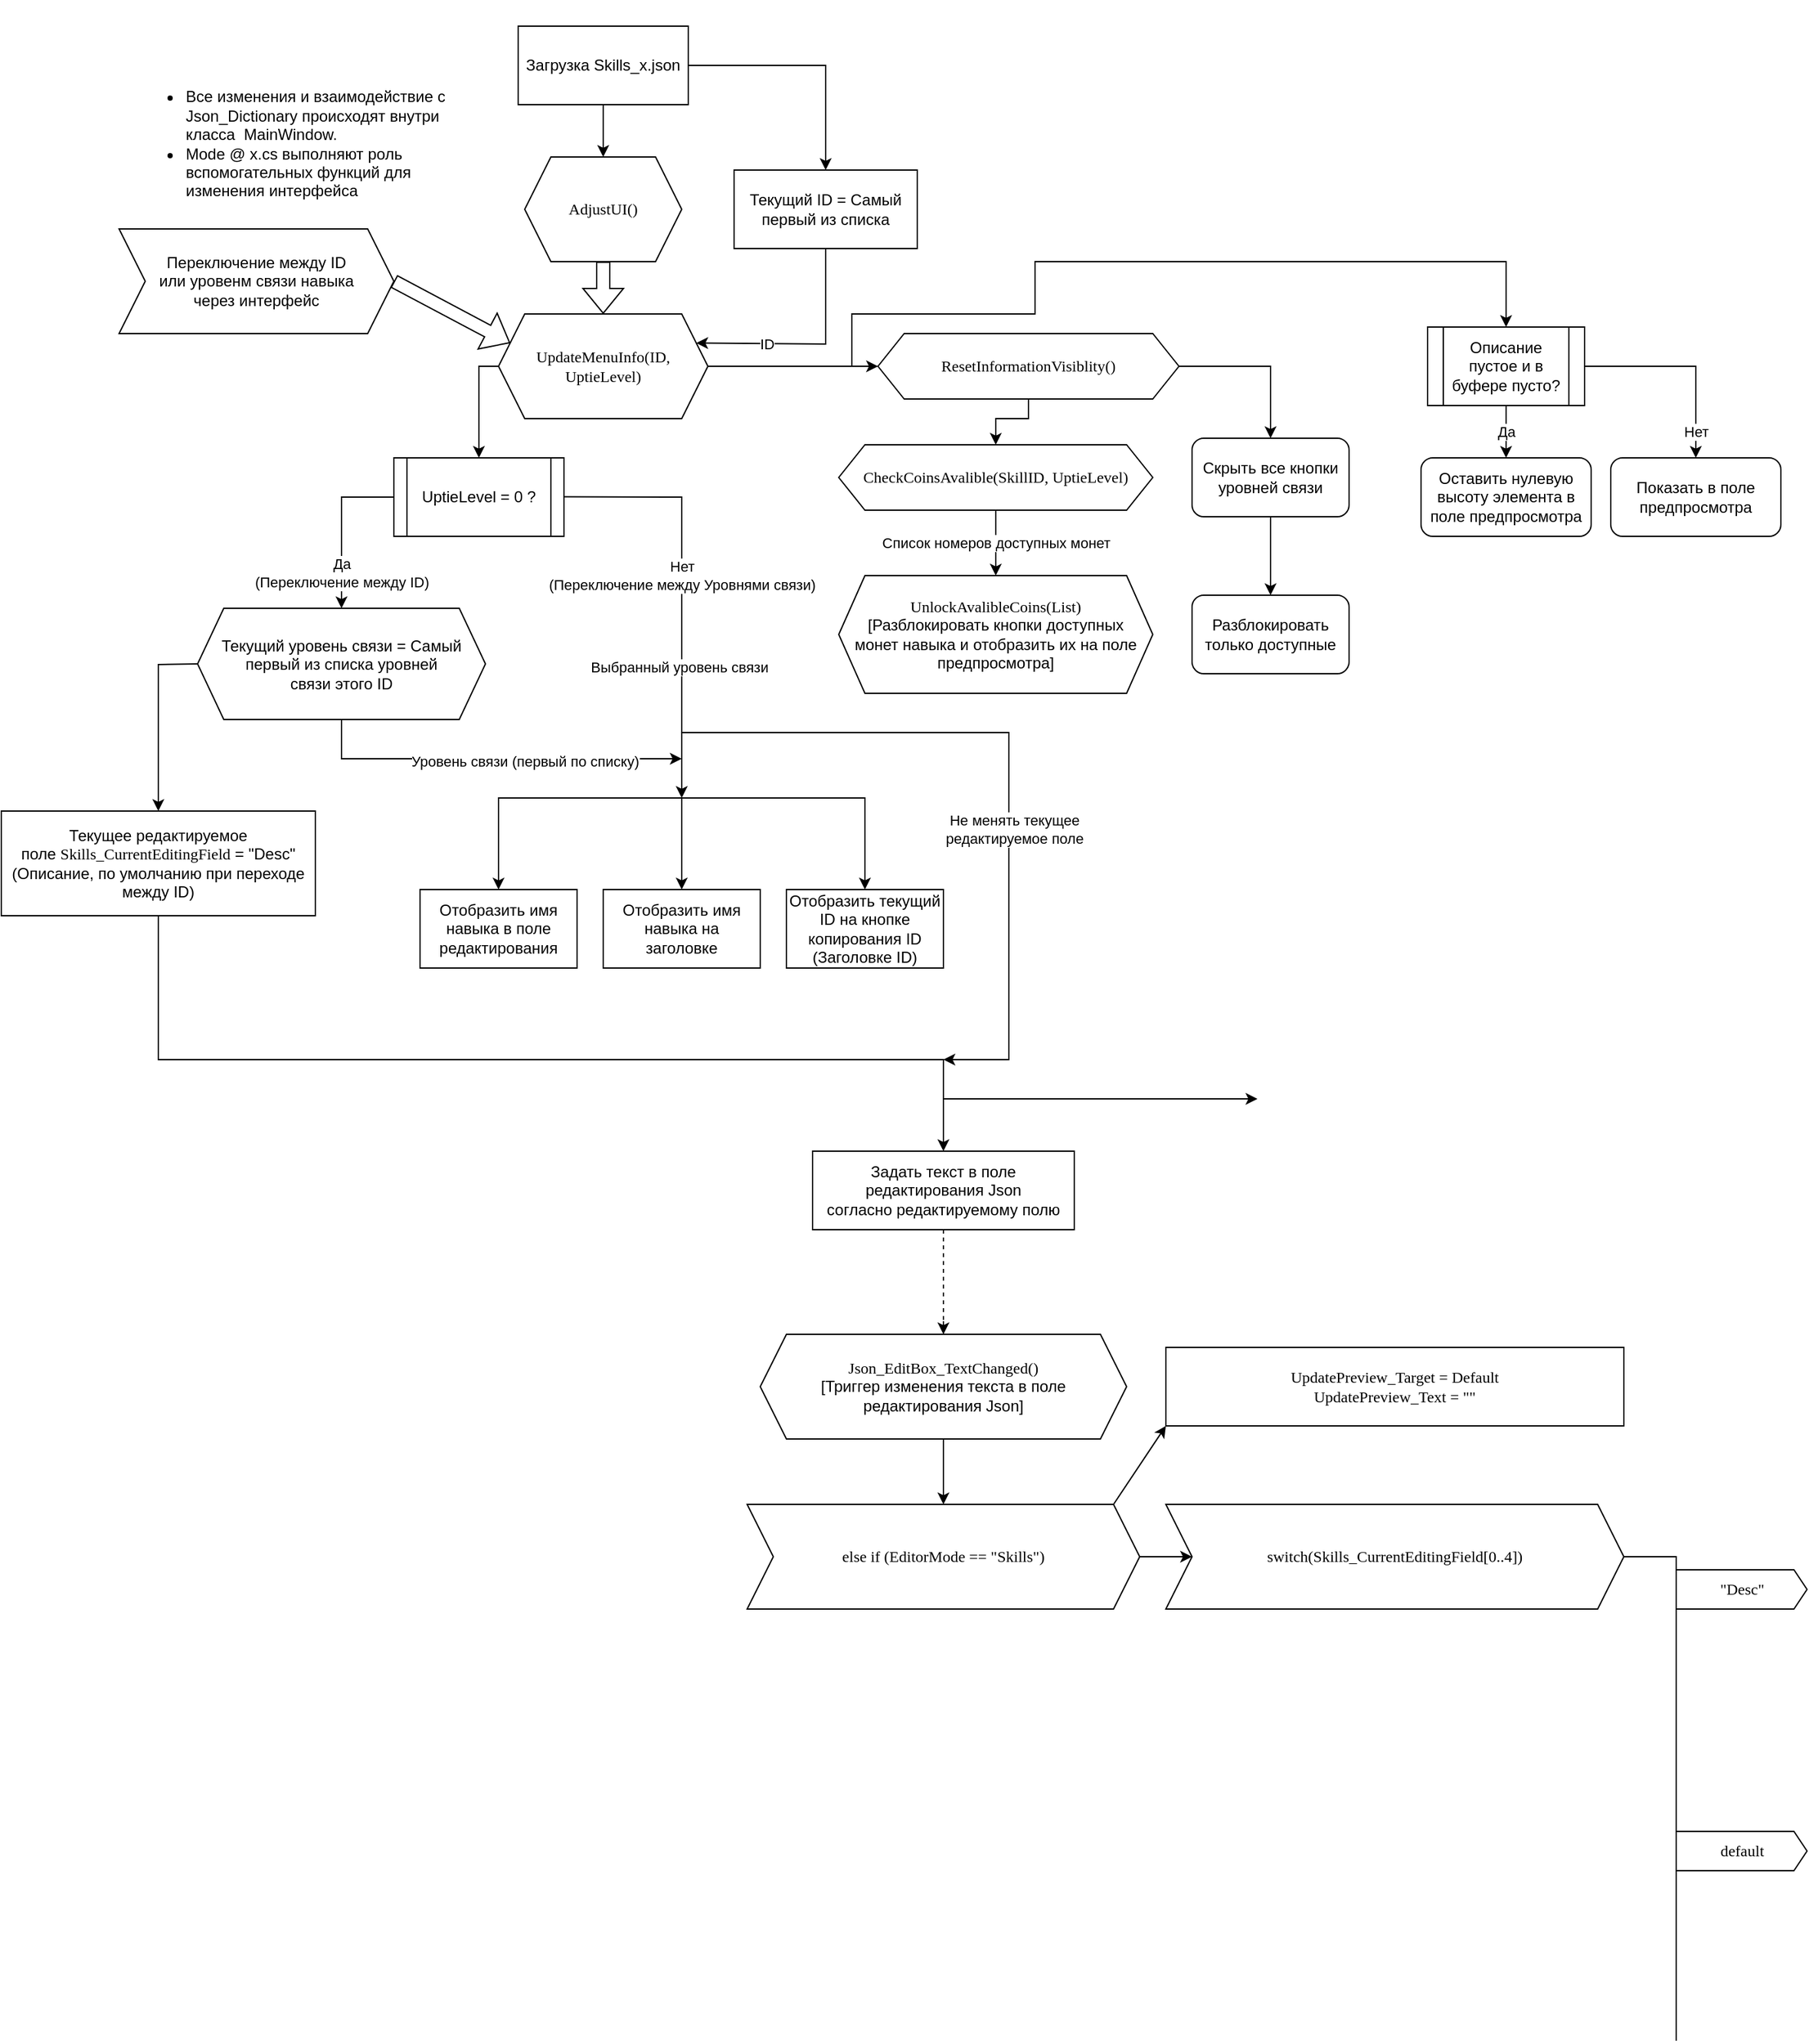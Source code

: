 <mxfile version="26.0.9">
  <diagram name="Страница — 1" id="_N2DM0PR4l1nnNRdb1z9">
    <mxGraphModel dx="1750" dy="1035" grid="1" gridSize="10" guides="1" tooltips="1" connect="1" arrows="1" fold="1" page="1" pageScale="1" pageWidth="1200" pageHeight="1600" math="0" shadow="0">
      <root>
        <mxCell id="0" />
        <mxCell id="1" parent="0" />
        <mxCell id="ocoKOHg3D9VgViNgcDqN-7" value="&lt;font face=&quot;Lucida Console&quot;&gt;AdjustUI()&lt;/font&gt;" style="shape=hexagon;perimeter=hexagonPerimeter2;whiteSpace=wrap;html=1;fixedSize=1;" vertex="1" parent="1">
          <mxGeometry x="560" y="120" width="120" height="80" as="geometry" />
        </mxCell>
        <mxCell id="ocoKOHg3D9VgViNgcDqN-14" value="&lt;font face=&quot;Lucida Console&quot;&gt;UpdateMenuInfo(ID, UptieLevel&lt;span style=&quot;color: light-dark(rgb(0, 0, 0), rgb(255, 255, 255)); background-color: transparent;&quot;&gt;)&lt;/span&gt;&lt;/font&gt;" style="shape=hexagon;perimeter=hexagonPerimeter2;whiteSpace=wrap;html=1;fixedSize=1;" vertex="1" parent="1">
          <mxGeometry x="540" y="240" width="160" height="80" as="geometry" />
        </mxCell>
        <mxCell id="ocoKOHg3D9VgViNgcDqN-17" value="" style="shape=flexArrow;endArrow=classic;html=1;rounded=0;exitX=0.5;exitY=1;exitDx=0;exitDy=0;entryX=0.5;entryY=0;entryDx=0;entryDy=0;" edge="1" parent="1" source="ocoKOHg3D9VgViNgcDqN-7" target="ocoKOHg3D9VgViNgcDqN-14">
          <mxGeometry width="50" height="50" relative="1" as="geometry">
            <mxPoint x="760" y="180" as="sourcePoint" />
            <mxPoint x="810" y="130" as="targetPoint" />
          </mxGeometry>
        </mxCell>
        <mxCell id="ocoKOHg3D9VgViNgcDqN-19" value="&lt;ul&gt;&lt;li style=&quot;text-align: left;&quot;&gt;&lt;span style=&quot;background-color: transparent; color: light-dark(rgb(0, 0, 0), rgb(255, 255, 255));&quot;&gt;Все изменения и взаимодействие с Json_Dictionary происходят внутри класса&amp;nbsp; MainWindow.&lt;/span&gt;&lt;br&gt;&lt;/li&gt;&lt;li style=&quot;text-align: left;&quot;&gt;&lt;span style=&quot;background-color: transparent; color: light-dark(rgb(0, 0, 0), rgb(255, 255, 255));&quot;&gt;Mode @ x.cs выполняют роль вспомогательных функций для&amp;nbsp; изменения интерфейса&lt;/span&gt;&lt;br&gt;&lt;/li&gt;&lt;/ul&gt;" style="text;html=1;align=center;verticalAlign=middle;whiteSpace=wrap;rounded=0;" vertex="1" parent="1">
          <mxGeometry x="260" width="260" height="220" as="geometry" />
        </mxCell>
        <mxCell id="ocoKOHg3D9VgViNgcDqN-20" value="UptieLevel = 0 ?" style="shape=process;whiteSpace=wrap;html=1;backgroundOutline=1;size=0.077;" vertex="1" parent="1">
          <mxGeometry x="460" y="350" width="130" height="60" as="geometry" />
        </mxCell>
        <mxCell id="ocoKOHg3D9VgViNgcDqN-1" value="Загрузка Skills_x.json" style="rounded=0;whiteSpace=wrap;html=1;" vertex="1" parent="1">
          <mxGeometry x="555" y="20" width="130" height="60" as="geometry" />
        </mxCell>
        <mxCell id="ocoKOHg3D9VgViNgcDqN-11" value="" style="endArrow=classic;html=1;rounded=0;entryX=0.5;entryY=0;entryDx=0;entryDy=0;" edge="1" parent="1" target="ocoKOHg3D9VgViNgcDqN-7">
          <mxGeometry width="50" height="50" relative="1" as="geometry">
            <mxPoint x="620" y="80" as="sourcePoint" />
            <mxPoint x="670" y="30" as="targetPoint" />
          </mxGeometry>
        </mxCell>
        <mxCell id="ocoKOHg3D9VgViNgcDqN-23" value="" style="endArrow=classic;html=1;rounded=0;exitX=0;exitY=0.5;exitDx=0;exitDy=0;entryX=0.5;entryY=0;entryDx=0;entryDy=0;" edge="1" parent="1" source="ocoKOHg3D9VgViNgcDqN-14" target="ocoKOHg3D9VgViNgcDqN-20">
          <mxGeometry width="50" height="50" relative="1" as="geometry">
            <mxPoint x="590" y="290" as="sourcePoint" />
            <mxPoint x="640" y="240" as="targetPoint" />
            <Array as="points">
              <mxPoint x="525" y="280" />
            </Array>
          </mxGeometry>
        </mxCell>
        <mxCell id="ocoKOHg3D9VgViNgcDqN-24" value="Текущий уровень связи = Самый первый из списка уровней&lt;div&gt;&lt;span style=&quot;background-color: transparent; color: light-dark(rgb(0, 0, 0), rgb(255, 255, 255));&quot;&gt;связи этого ID&lt;/span&gt;&lt;/div&gt;" style="shape=hexagon;perimeter=hexagonPerimeter2;whiteSpace=wrap;html=1;fixedSize=1;" vertex="1" parent="1">
          <mxGeometry x="310" y="465" width="220" height="85" as="geometry" />
        </mxCell>
        <mxCell id="ocoKOHg3D9VgViNgcDqN-28" value="" style="endArrow=classic;html=1;rounded=0;exitX=0;exitY=0.5;exitDx=0;exitDy=0;entryX=0.5;entryY=0;entryDx=0;entryDy=0;" edge="1" parent="1" source="ocoKOHg3D9VgViNgcDqN-20" target="ocoKOHg3D9VgViNgcDqN-24">
          <mxGeometry relative="1" as="geometry">
            <mxPoint x="570" y="440" as="sourcePoint" />
            <mxPoint x="670" y="440" as="targetPoint" />
            <Array as="points">
              <mxPoint x="420" y="380" />
            </Array>
          </mxGeometry>
        </mxCell>
        <mxCell id="ocoKOHg3D9VgViNgcDqN-29" value="Да&lt;div&gt;(Переключение между ID&lt;span style=&quot;background-color: light-dark(#ffffff, var(--ge-dark-color, #121212)); color: light-dark(rgb(0, 0, 0), rgb(255, 255, 255));&quot;&gt;)&lt;/span&gt;&lt;/div&gt;" style="edgeLabel;resizable=0;html=1;;align=center;verticalAlign=middle;" connectable="0" vertex="1" parent="ocoKOHg3D9VgViNgcDqN-28">
          <mxGeometry relative="1" as="geometry">
            <mxPoint y="35" as="offset" />
          </mxGeometry>
        </mxCell>
        <mxCell id="ocoKOHg3D9VgViNgcDqN-30" value="" style="endArrow=classic;html=1;rounded=0;" edge="1" parent="1">
          <mxGeometry relative="1" as="geometry">
            <mxPoint x="590" y="379.72" as="sourcePoint" />
            <mxPoint x="680" y="610" as="targetPoint" />
            <Array as="points">
              <mxPoint x="680" y="380" />
            </Array>
          </mxGeometry>
        </mxCell>
        <mxCell id="ocoKOHg3D9VgViNgcDqN-31" value="Нет&lt;div&gt;(Переключение между Уровнями связи)&lt;/div&gt;" style="edgeLabel;resizable=0;html=1;;align=center;verticalAlign=middle;" connectable="0" vertex="1" parent="ocoKOHg3D9VgViNgcDqN-30">
          <mxGeometry relative="1" as="geometry">
            <mxPoint y="-10" as="offset" />
          </mxGeometry>
        </mxCell>
        <mxCell id="ocoKOHg3D9VgViNgcDqN-82" value="Выбранный уровень связи" style="edgeLabel;html=1;align=center;verticalAlign=middle;resizable=0;points=[];" vertex="1" connectable="0" parent="ocoKOHg3D9VgViNgcDqN-30">
          <mxGeometry x="0.376" y="-2" relative="1" as="geometry">
            <mxPoint as="offset" />
          </mxGeometry>
        </mxCell>
        <mxCell id="ocoKOHg3D9VgViNgcDqN-33" value="&lt;font face=&quot;Lucida Console&quot;&gt;ResetInformationVisiblity()&lt;/font&gt;" style="shape=hexagon;perimeter=hexagonPerimeter2;whiteSpace=wrap;html=1;fixedSize=1;" vertex="1" parent="1">
          <mxGeometry x="830" y="255" width="230" height="50" as="geometry" />
        </mxCell>
        <mxCell id="ocoKOHg3D9VgViNgcDqN-34" value="" style="endArrow=classic;html=1;rounded=0;entryX=0;entryY=0.5;entryDx=0;entryDy=0;exitX=1;exitY=0.5;exitDx=0;exitDy=0;" edge="1" parent="1" source="ocoKOHg3D9VgViNgcDqN-14" target="ocoKOHg3D9VgViNgcDqN-33">
          <mxGeometry width="50" height="50" relative="1" as="geometry">
            <mxPoint x="691" y="280" as="sourcePoint" />
            <mxPoint x="750" y="390" as="targetPoint" />
          </mxGeometry>
        </mxCell>
        <mxCell id="ocoKOHg3D9VgViNgcDqN-35" value="&lt;font face=&quot;Lucida Console&quot;&gt;CheckCoinsAvalible(SkillID, UptieLevel)&lt;/font&gt;" style="shape=hexagon;perimeter=hexagonPerimeter2;whiteSpace=wrap;html=1;fixedSize=1;" vertex="1" parent="1">
          <mxGeometry x="800" y="340" width="240" height="50" as="geometry" />
        </mxCell>
        <mxCell id="ocoKOHg3D9VgViNgcDqN-37" value="" style="endArrow=classic;html=1;rounded=0;exitX=0.5;exitY=1;exitDx=0;exitDy=0;" edge="1" parent="1" source="ocoKOHg3D9VgViNgcDqN-33">
          <mxGeometry width="50" height="50" relative="1" as="geometry">
            <mxPoint x="750" y="280" as="sourcePoint" />
            <mxPoint x="920" y="340" as="targetPoint" />
            <Array as="points">
              <mxPoint x="945" y="320" />
              <mxPoint x="920" y="320" />
            </Array>
          </mxGeometry>
        </mxCell>
        <mxCell id="ocoKOHg3D9VgViNgcDqN-38" value="&lt;font face=&quot;Lucida Console&quot;&gt;UnlockAvalibleCoins(List)&lt;/font&gt;&lt;div&gt;[Разблокировать кнопки доступных&lt;/div&gt;&lt;div&gt;монет навыка и отобразить их на поле предпросмотра]&lt;/div&gt;" style="shape=hexagon;perimeter=hexagonPerimeter2;whiteSpace=wrap;html=1;fixedSize=1;" vertex="1" parent="1">
          <mxGeometry x="800" y="440" width="240" height="90" as="geometry" />
        </mxCell>
        <mxCell id="ocoKOHg3D9VgViNgcDqN-41" value="Текущий ID = Самый первый из списка" style="rounded=0;whiteSpace=wrap;html=1;" vertex="1" parent="1">
          <mxGeometry x="720" y="130" width="140" height="60" as="geometry" />
        </mxCell>
        <mxCell id="ocoKOHg3D9VgViNgcDqN-42" value="" style="endArrow=classic;html=1;rounded=0;exitX=0.5;exitY=1;exitDx=0;exitDy=0;entryX=1;entryY=0.25;entryDx=0;entryDy=0;" edge="1" parent="1" source="ocoKOHg3D9VgViNgcDqN-41" target="ocoKOHg3D9VgViNgcDqN-14">
          <mxGeometry relative="1" as="geometry">
            <mxPoint x="720" y="260" as="sourcePoint" />
            <mxPoint x="820" y="260" as="targetPoint" />
            <Array as="points">
              <mxPoint x="790" y="263" />
            </Array>
          </mxGeometry>
        </mxCell>
        <mxCell id="ocoKOHg3D9VgViNgcDqN-43" value="ID" style="edgeLabel;resizable=0;html=1;;align=center;verticalAlign=middle;" connectable="0" vertex="1" parent="ocoKOHg3D9VgViNgcDqN-42">
          <mxGeometry relative="1" as="geometry">
            <mxPoint x="-32" as="offset" />
          </mxGeometry>
        </mxCell>
        <mxCell id="ocoKOHg3D9VgViNgcDqN-45" value="" style="endArrow=classic;html=1;rounded=0;exitX=1;exitY=0.5;exitDx=0;exitDy=0;entryX=0.5;entryY=0;entryDx=0;entryDy=0;" edge="1" parent="1" source="ocoKOHg3D9VgViNgcDqN-1" target="ocoKOHg3D9VgViNgcDqN-41">
          <mxGeometry width="50" height="50" relative="1" as="geometry">
            <mxPoint x="690" y="300" as="sourcePoint" />
            <mxPoint x="740" y="250" as="targetPoint" />
            <Array as="points">
              <mxPoint x="790" y="50" />
            </Array>
          </mxGeometry>
        </mxCell>
        <mxCell id="ocoKOHg3D9VgViNgcDqN-46" value="" style="endArrow=classic;html=1;rounded=0;exitX=0.5;exitY=1;exitDx=0;exitDy=0;entryX=0.5;entryY=0;entryDx=0;entryDy=0;" edge="1" parent="1" source="ocoKOHg3D9VgViNgcDqN-35" target="ocoKOHg3D9VgViNgcDqN-38">
          <mxGeometry relative="1" as="geometry">
            <mxPoint x="780" y="400" as="sourcePoint" />
            <mxPoint x="880" y="400" as="targetPoint" />
          </mxGeometry>
        </mxCell>
        <mxCell id="ocoKOHg3D9VgViNgcDqN-48" value="Список номеров доступных монет" style="edgeLabel;html=1;align=center;verticalAlign=middle;resizable=0;points=[];" vertex="1" connectable="0" parent="ocoKOHg3D9VgViNgcDqN-46">
          <mxGeometry x="-0.017" y="-1" relative="1" as="geometry">
            <mxPoint x="1" as="offset" />
          </mxGeometry>
        </mxCell>
        <mxCell id="ocoKOHg3D9VgViNgcDqN-50" value="" style="endArrow=classic;html=1;rounded=0;entryX=0.5;entryY=0;entryDx=0;entryDy=0;" edge="1" parent="1" target="ocoKOHg3D9VgViNgcDqN-51">
          <mxGeometry width="50" height="50" relative="1" as="geometry">
            <mxPoint x="810" y="280" as="sourcePoint" />
            <mxPoint x="1130" y="255" as="targetPoint" />
            <Array as="points">
              <mxPoint x="810" y="240" />
              <mxPoint x="950" y="240" />
              <mxPoint x="950" y="200" />
              <mxPoint x="1310" y="200" />
            </Array>
          </mxGeometry>
        </mxCell>
        <mxCell id="ocoKOHg3D9VgViNgcDqN-51" value="Описание пустое и в буфере пусто?" style="shape=process;whiteSpace=wrap;html=1;backgroundOutline=1;" vertex="1" parent="1">
          <mxGeometry x="1250" y="250" width="120" height="60" as="geometry" />
        </mxCell>
        <mxCell id="ocoKOHg3D9VgViNgcDqN-54" value="Оставить нулевую высоту элемента в поле предпросмотра" style="rounded=1;whiteSpace=wrap;html=1;" vertex="1" parent="1">
          <mxGeometry x="1245" y="350" width="130" height="60" as="geometry" />
        </mxCell>
        <mxCell id="ocoKOHg3D9VgViNgcDqN-56" value="" style="endArrow=classic;html=1;rounded=0;exitX=0.5;exitY=1;exitDx=0;exitDy=0;entryX=0.5;entryY=0;entryDx=0;entryDy=0;" edge="1" parent="1" source="ocoKOHg3D9VgViNgcDqN-51" target="ocoKOHg3D9VgViNgcDqN-54">
          <mxGeometry relative="1" as="geometry">
            <mxPoint x="1050" y="340" as="sourcePoint" />
            <mxPoint x="1150" y="340" as="targetPoint" />
          </mxGeometry>
        </mxCell>
        <mxCell id="ocoKOHg3D9VgViNgcDqN-57" value="Да" style="edgeLabel;resizable=0;html=1;;align=center;verticalAlign=middle;" connectable="0" vertex="1" parent="ocoKOHg3D9VgViNgcDqN-56">
          <mxGeometry relative="1" as="geometry" />
        </mxCell>
        <mxCell id="ocoKOHg3D9VgViNgcDqN-58" value="Показать в поле предпросмотра" style="rounded=1;whiteSpace=wrap;html=1;" vertex="1" parent="1">
          <mxGeometry x="1390" y="350" width="130" height="60" as="geometry" />
        </mxCell>
        <mxCell id="ocoKOHg3D9VgViNgcDqN-59" value="" style="endArrow=classic;html=1;rounded=0;exitX=1;exitY=0.5;exitDx=0;exitDy=0;entryX=0.5;entryY=0;entryDx=0;entryDy=0;" edge="1" parent="1" source="ocoKOHg3D9VgViNgcDqN-51" target="ocoKOHg3D9VgViNgcDqN-58">
          <mxGeometry relative="1" as="geometry">
            <mxPoint x="1050" y="340" as="sourcePoint" />
            <mxPoint x="1150" y="340" as="targetPoint" />
            <Array as="points">
              <mxPoint x="1455" y="280" />
            </Array>
          </mxGeometry>
        </mxCell>
        <mxCell id="ocoKOHg3D9VgViNgcDqN-60" value="Нет" style="edgeLabel;resizable=0;html=1;;align=center;verticalAlign=middle;" connectable="0" vertex="1" parent="ocoKOHg3D9VgViNgcDqN-59">
          <mxGeometry relative="1" as="geometry">
            <mxPoint x="7" y="50" as="offset" />
          </mxGeometry>
        </mxCell>
        <mxCell id="ocoKOHg3D9VgViNgcDqN-67" value="" style="endArrow=classic;html=1;rounded=0;exitX=0.5;exitY=1;exitDx=0;exitDy=0;" edge="1" parent="1" source="ocoKOHg3D9VgViNgcDqN-24">
          <mxGeometry relative="1" as="geometry">
            <mxPoint x="780" y="500" as="sourcePoint" />
            <mxPoint x="680" y="580" as="targetPoint" />
            <Array as="points">
              <mxPoint x="420" y="580" />
            </Array>
          </mxGeometry>
        </mxCell>
        <mxCell id="ocoKOHg3D9VgViNgcDqN-81" value="Уровень связи (первый по списку)" style="edgeLabel;html=1;align=center;verticalAlign=middle;resizable=0;points=[];" vertex="1" connectable="0" parent="ocoKOHg3D9VgViNgcDqN-67">
          <mxGeometry x="-0.05" y="-2" relative="1" as="geometry">
            <mxPoint x="32" as="offset" />
          </mxGeometry>
        </mxCell>
        <mxCell id="ocoKOHg3D9VgViNgcDqN-70" value="Текущее редактируемое&lt;div&gt;поле &lt;font face=&quot;Lucida Console&quot;&gt;Skills_CurrentEditingField&lt;/font&gt;&lt;font face=&quot;Helvetica&quot;&gt; &lt;/font&gt;= &quot;Desc&quot; (Описание, по умолчанию при переходе между ID)&lt;/div&gt;" style="rounded=0;whiteSpace=wrap;html=1;" vertex="1" parent="1">
          <mxGeometry x="160" y="620" width="240" height="80" as="geometry" />
        </mxCell>
        <mxCell id="ocoKOHg3D9VgViNgcDqN-73" value="" style="endArrow=classic;html=1;rounded=0;entryX=0.5;entryY=0;entryDx=0;entryDy=0;exitX=0;exitY=0.5;exitDx=0;exitDy=0;" edge="1" parent="1" source="ocoKOHg3D9VgViNgcDqN-24" target="ocoKOHg3D9VgViNgcDqN-70">
          <mxGeometry width="50" height="50" relative="1" as="geometry">
            <mxPoint x="420" y="570" as="sourcePoint" />
            <mxPoint x="520" y="680" as="targetPoint" />
            <Array as="points">
              <mxPoint x="280" y="508" />
            </Array>
          </mxGeometry>
        </mxCell>
        <mxCell id="ocoKOHg3D9VgViNgcDqN-75" value="Задать текст в поле редактирования Json согласно&lt;span style=&quot;background-color: transparent; color: light-dark(rgb(0, 0, 0), rgb(255, 255, 255));&quot;&gt;&amp;nbsp;редактируемому полю&lt;/span&gt;" style="rounded=0;whiteSpace=wrap;html=1;" vertex="1" parent="1">
          <mxGeometry x="780" y="880" width="200" height="60" as="geometry" />
        </mxCell>
        <mxCell id="ocoKOHg3D9VgViNgcDqN-76" value="" style="endArrow=classic;html=1;rounded=0;exitX=0.5;exitY=1;exitDx=0;exitDy=0;entryX=0.5;entryY=0;entryDx=0;entryDy=0;" edge="1" parent="1" source="ocoKOHg3D9VgViNgcDqN-70" target="ocoKOHg3D9VgViNgcDqN-75">
          <mxGeometry width="50" height="50" relative="1" as="geometry">
            <mxPoint x="650" y="840" as="sourcePoint" />
            <mxPoint x="700" y="790" as="targetPoint" />
            <Array as="points">
              <mxPoint x="280" y="810" />
              <mxPoint x="880" y="810" />
            </Array>
          </mxGeometry>
        </mxCell>
        <mxCell id="ocoKOHg3D9VgViNgcDqN-77" value="" style="group" vertex="1" connectable="0" parent="1">
          <mxGeometry x="480" y="610" width="400" height="130" as="geometry" />
        </mxCell>
        <mxCell id="ocoKOHg3D9VgViNgcDqN-62" value="Отобразить имя навыка в поле редактирования" style="rounded=0;whiteSpace=wrap;html=1;" vertex="1" parent="ocoKOHg3D9VgViNgcDqN-77">
          <mxGeometry y="70" width="120" height="60" as="geometry" />
        </mxCell>
        <mxCell id="ocoKOHg3D9VgViNgcDqN-63" value="Отобразить имя навыка на&lt;div&gt;заголовке&lt;/div&gt;" style="rounded=0;whiteSpace=wrap;html=1;" vertex="1" parent="ocoKOHg3D9VgViNgcDqN-77">
          <mxGeometry x="140" y="70" width="120" height="60" as="geometry" />
        </mxCell>
        <mxCell id="ocoKOHg3D9VgViNgcDqN-64" value="Отобразить текущий ID на кнопке копирования ID (Заголовке ID)" style="rounded=0;whiteSpace=wrap;html=1;" vertex="1" parent="ocoKOHg3D9VgViNgcDqN-77">
          <mxGeometry x="280" y="70" width="120" height="60" as="geometry" />
        </mxCell>
        <mxCell id="ocoKOHg3D9VgViNgcDqN-66" value="" style="endArrow=classic;startArrow=classic;html=1;rounded=0;exitX=0.5;exitY=0;exitDx=0;exitDy=0;entryX=0.5;entryY=0;entryDx=0;entryDy=0;" edge="1" parent="ocoKOHg3D9VgViNgcDqN-77" source="ocoKOHg3D9VgViNgcDqN-62" target="ocoKOHg3D9VgViNgcDqN-64">
          <mxGeometry width="50" height="50" relative="1" as="geometry">
            <mxPoint x="60" y="40" as="sourcePoint" />
            <mxPoint x="340" y="40" as="targetPoint" />
            <Array as="points">
              <mxPoint x="60" />
              <mxPoint x="340" />
            </Array>
          </mxGeometry>
        </mxCell>
        <mxCell id="ocoKOHg3D9VgViNgcDqN-69" value="" style="endArrow=classic;html=1;rounded=0;entryX=0.5;entryY=0;entryDx=0;entryDy=0;" edge="1" parent="ocoKOHg3D9VgViNgcDqN-77" target="ocoKOHg3D9VgViNgcDqN-63">
          <mxGeometry width="50" height="50" relative="1" as="geometry">
            <mxPoint x="200" as="sourcePoint" />
            <mxPoint x="370" y="-50" as="targetPoint" />
          </mxGeometry>
        </mxCell>
        <mxCell id="ocoKOHg3D9VgViNgcDqN-78" value="" style="endArrow=classic;html=1;rounded=0;" edge="1" parent="1">
          <mxGeometry width="50" height="50" relative="1" as="geometry">
            <mxPoint x="680" y="560" as="sourcePoint" />
            <mxPoint x="880" y="810" as="targetPoint" />
            <Array as="points">
              <mxPoint x="930" y="560" />
              <mxPoint x="930" y="640" />
              <mxPoint x="930" y="810" />
            </Array>
          </mxGeometry>
        </mxCell>
        <mxCell id="ocoKOHg3D9VgViNgcDqN-80" value="Не менять текущее&lt;div&gt;редактируемое поле&lt;/div&gt;" style="edgeLabel;resizable=0;html=1;;align=center;verticalAlign=middle;" connectable="0" vertex="1" parent="1">
          <mxGeometry x="930" y="430.0" as="geometry">
            <mxPoint x="4" y="204" as="offset" />
          </mxGeometry>
        </mxCell>
        <mxCell id="ocoKOHg3D9VgViNgcDqN-84" value="Переключение между ID&lt;div&gt;или уровенм связи навыка&lt;/div&gt;&lt;div&gt;через интерфейс&lt;/div&gt;" style="shape=step;perimeter=stepPerimeter;whiteSpace=wrap;html=1;fixedSize=1;" vertex="1" parent="1">
          <mxGeometry x="250" y="175" width="210" height="80" as="geometry" />
        </mxCell>
        <mxCell id="ocoKOHg3D9VgViNgcDqN-87" value="" style="shape=flexArrow;endArrow=classic;html=1;rounded=0;exitX=1;exitY=0.5;exitDx=0;exitDy=0;entryX=0;entryY=0.25;entryDx=0;entryDy=0;" edge="1" parent="1" source="ocoKOHg3D9VgViNgcDqN-84" target="ocoKOHg3D9VgViNgcDqN-14">
          <mxGeometry width="50" height="50" relative="1" as="geometry">
            <mxPoint x="490" y="290" as="sourcePoint" />
            <mxPoint x="540" y="240" as="targetPoint" />
          </mxGeometry>
        </mxCell>
        <mxCell id="ocoKOHg3D9VgViNgcDqN-89" value="" style="endArrow=none;dashed=1;html=1;rounded=0;" edge="1" parent="1">
          <mxGeometry width="50" height="50" relative="1" as="geometry">
            <mxPoint x="880" y="940" as="sourcePoint" />
            <mxPoint x="880" y="1040" as="targetPoint" />
          </mxGeometry>
        </mxCell>
        <mxCell id="ocoKOHg3D9VgViNgcDqN-90" value="&lt;font face=&quot;Lucida Console&quot;&gt;Json_EditBox_TextChanged()&lt;/font&gt;&lt;div&gt;&lt;font face=&quot;Helvetica&quot;&gt;[Триггер изменения текста в поле редактирования Json]&lt;/font&gt;&lt;/div&gt;" style="shape=hexagon;perimeter=hexagonPerimeter2;whiteSpace=wrap;html=1;fixedSize=1;" vertex="1" parent="1">
          <mxGeometry x="740" y="1020" width="280" height="80" as="geometry" />
        </mxCell>
        <mxCell id="ocoKOHg3D9VgViNgcDqN-91" value="" style="endArrow=classic;html=1;rounded=0;" edge="1" parent="1">
          <mxGeometry width="50" height="50" relative="1" as="geometry">
            <mxPoint x="880" y="1010" as="sourcePoint" />
            <mxPoint x="880" y="1020" as="targetPoint" />
          </mxGeometry>
        </mxCell>
        <mxCell id="ocoKOHg3D9VgViNgcDqN-93" value="&lt;font face=&quot;Lucida Console&quot;&gt;else if (EditorMode == &quot;Skills&quot;)&lt;/font&gt;" style="shape=step;perimeter=stepPerimeter;whiteSpace=wrap;html=1;fixedSize=1;" vertex="1" parent="1">
          <mxGeometry x="730" y="1150" width="300" height="80" as="geometry" />
        </mxCell>
        <mxCell id="ocoKOHg3D9VgViNgcDqN-94" value="" style="endArrow=classic;html=1;rounded=0;exitX=0.5;exitY=1;exitDx=0;exitDy=0;entryX=0.5;entryY=0;entryDx=0;entryDy=0;" edge="1" parent="1" source="ocoKOHg3D9VgViNgcDqN-90" target="ocoKOHg3D9VgViNgcDqN-93">
          <mxGeometry width="50" height="50" relative="1" as="geometry">
            <mxPoint x="1060" y="1090" as="sourcePoint" />
            <mxPoint x="1110" y="1040" as="targetPoint" />
          </mxGeometry>
        </mxCell>
        <mxCell id="ocoKOHg3D9VgViNgcDqN-95" value="&lt;font face=&quot;Lucida Console&quot;&gt;switch(Skills_CurrentEditingField[0..4])&lt;/font&gt;" style="shape=step;perimeter=stepPerimeter;whiteSpace=wrap;html=1;fixedSize=1;" vertex="1" parent="1">
          <mxGeometry x="1050" y="1150" width="350" height="80" as="geometry" />
        </mxCell>
        <mxCell id="ocoKOHg3D9VgViNgcDqN-97" value="" style="endArrow=classic;html=1;rounded=0;exitX=1;exitY=0.5;exitDx=0;exitDy=0;" edge="1" parent="1" source="ocoKOHg3D9VgViNgcDqN-93" target="ocoKOHg3D9VgViNgcDqN-95">
          <mxGeometry width="50" height="50" relative="1" as="geometry">
            <mxPoint x="960" y="1250" as="sourcePoint" />
            <mxPoint x="1010" y="1200" as="targetPoint" />
          </mxGeometry>
        </mxCell>
        <mxCell id="ocoKOHg3D9VgViNgcDqN-98" value="" style="endArrow=none;html=1;rounded=0;exitX=1;exitY=0.5;exitDx=0;exitDy=0;" edge="1" parent="1" source="ocoKOHg3D9VgViNgcDqN-95">
          <mxGeometry width="50" height="50" relative="1" as="geometry">
            <mxPoint x="1430" y="1240" as="sourcePoint" />
            <mxPoint x="1440" y="1560" as="targetPoint" />
            <Array as="points">
              <mxPoint x="1440" y="1190" />
            </Array>
          </mxGeometry>
        </mxCell>
        <mxCell id="ocoKOHg3D9VgViNgcDqN-99" value="&lt;font face=&quot;Lucida Console&quot;&gt;&quot;Desc&quot;&lt;/font&gt;" style="html=1;shadow=0;dashed=0;align=center;verticalAlign=middle;shape=mxgraph.arrows2.arrow;dy=0;dx=10;notch=0;" vertex="1" parent="1">
          <mxGeometry x="1440" y="1200" width="100" height="30" as="geometry" />
        </mxCell>
        <mxCell id="ocoKOHg3D9VgViNgcDqN-101" value="Скрыть все кнопки уровней связи" style="rounded=1;whiteSpace=wrap;html=1;" vertex="1" parent="1">
          <mxGeometry x="1070" y="335" width="120" height="60" as="geometry" />
        </mxCell>
        <mxCell id="ocoKOHg3D9VgViNgcDqN-102" value="" style="endArrow=classic;html=1;rounded=0;exitX=1;exitY=0.5;exitDx=0;exitDy=0;entryX=0.5;entryY=0;entryDx=0;entryDy=0;" edge="1" parent="1" source="ocoKOHg3D9VgViNgcDqN-33" target="ocoKOHg3D9VgViNgcDqN-101">
          <mxGeometry width="50" height="50" relative="1" as="geometry">
            <mxPoint x="1150" y="410" as="sourcePoint" />
            <mxPoint x="1200" y="360" as="targetPoint" />
            <Array as="points">
              <mxPoint x="1130" y="280" />
            </Array>
          </mxGeometry>
        </mxCell>
        <mxCell id="ocoKOHg3D9VgViNgcDqN-103" value="Разблокировать только доступные" style="rounded=1;whiteSpace=wrap;html=1;" vertex="1" parent="1">
          <mxGeometry x="1070" y="455" width="120" height="60" as="geometry" />
        </mxCell>
        <mxCell id="ocoKOHg3D9VgViNgcDqN-104" value="" style="endArrow=classic;html=1;rounded=0;exitX=0.5;exitY=1;exitDx=0;exitDy=0;entryX=0.5;entryY=0;entryDx=0;entryDy=0;" edge="1" parent="1" source="ocoKOHg3D9VgViNgcDqN-101" target="ocoKOHg3D9VgViNgcDqN-103">
          <mxGeometry width="50" height="50" relative="1" as="geometry">
            <mxPoint x="1150" y="410" as="sourcePoint" />
            <mxPoint x="1200" y="360" as="targetPoint" />
          </mxGeometry>
        </mxCell>
        <mxCell id="ocoKOHg3D9VgViNgcDqN-108" value="&lt;div&gt;&lt;span style=&quot;font-family: &amp;quot;Lucida Console&amp;quot;;&quot;&gt;UpdatePreview_Target = Default&lt;/span&gt;&lt;font face=&quot;Lucida Console&quot;&gt;&lt;br&gt;&lt;/font&gt;&lt;/div&gt;&lt;font face=&quot;Lucida Console&quot;&gt;UpdatePreview_Text = &quot;&quot;&lt;/font&gt;" style="rounded=0;whiteSpace=wrap;html=1;" vertex="1" parent="1">
          <mxGeometry x="1050" y="1030" width="350" height="60" as="geometry" />
        </mxCell>
        <mxCell id="ocoKOHg3D9VgViNgcDqN-109" value="" style="endArrow=classic;html=1;rounded=0;entryX=0;entryY=1;entryDx=0;entryDy=0;" edge="1" parent="1" target="ocoKOHg3D9VgViNgcDqN-108">
          <mxGeometry width="50" height="50" relative="1" as="geometry">
            <mxPoint x="1010" y="1150" as="sourcePoint" />
            <mxPoint x="1220" y="1170" as="targetPoint" />
          </mxGeometry>
        </mxCell>
        <mxCell id="ocoKOHg3D9VgViNgcDqN-110" value="&lt;font face=&quot;Lucida Console&quot;&gt;default&lt;/font&gt;" style="html=1;shadow=0;dashed=0;align=center;verticalAlign=middle;shape=mxgraph.arrows2.arrow;dy=0;dx=10;notch=0;" vertex="1" parent="1">
          <mxGeometry x="1440" y="1400" width="100" height="30" as="geometry" />
        </mxCell>
        <mxCell id="ocoKOHg3D9VgViNgcDqN-111" value="" style="endArrow=classic;html=1;rounded=0;" edge="1" parent="1">
          <mxGeometry width="50" height="50" relative="1" as="geometry">
            <mxPoint x="880" y="840" as="sourcePoint" />
            <mxPoint x="1120" y="840" as="targetPoint" />
          </mxGeometry>
        </mxCell>
      </root>
    </mxGraphModel>
  </diagram>
</mxfile>
